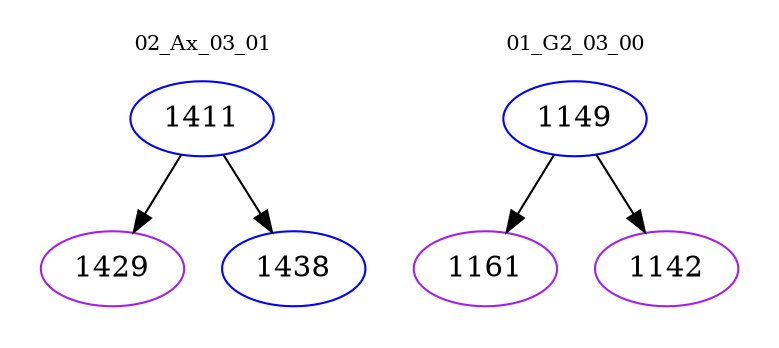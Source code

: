 digraph{
subgraph cluster_0 {
color = white
label = "02_Ax_03_01";
fontsize=10;
T0_1411 [label="1411", color="blue"]
T0_1411 -> T0_1429 [color="black"]
T0_1429 [label="1429", color="purple"]
T0_1411 -> T0_1438 [color="black"]
T0_1438 [label="1438", color="blue"]
}
subgraph cluster_1 {
color = white
label = "01_G2_03_00";
fontsize=10;
T1_1149 [label="1149", color="blue"]
T1_1149 -> T1_1161 [color="black"]
T1_1161 [label="1161", color="purple"]
T1_1149 -> T1_1142 [color="black"]
T1_1142 [label="1142", color="purple"]
}
}
